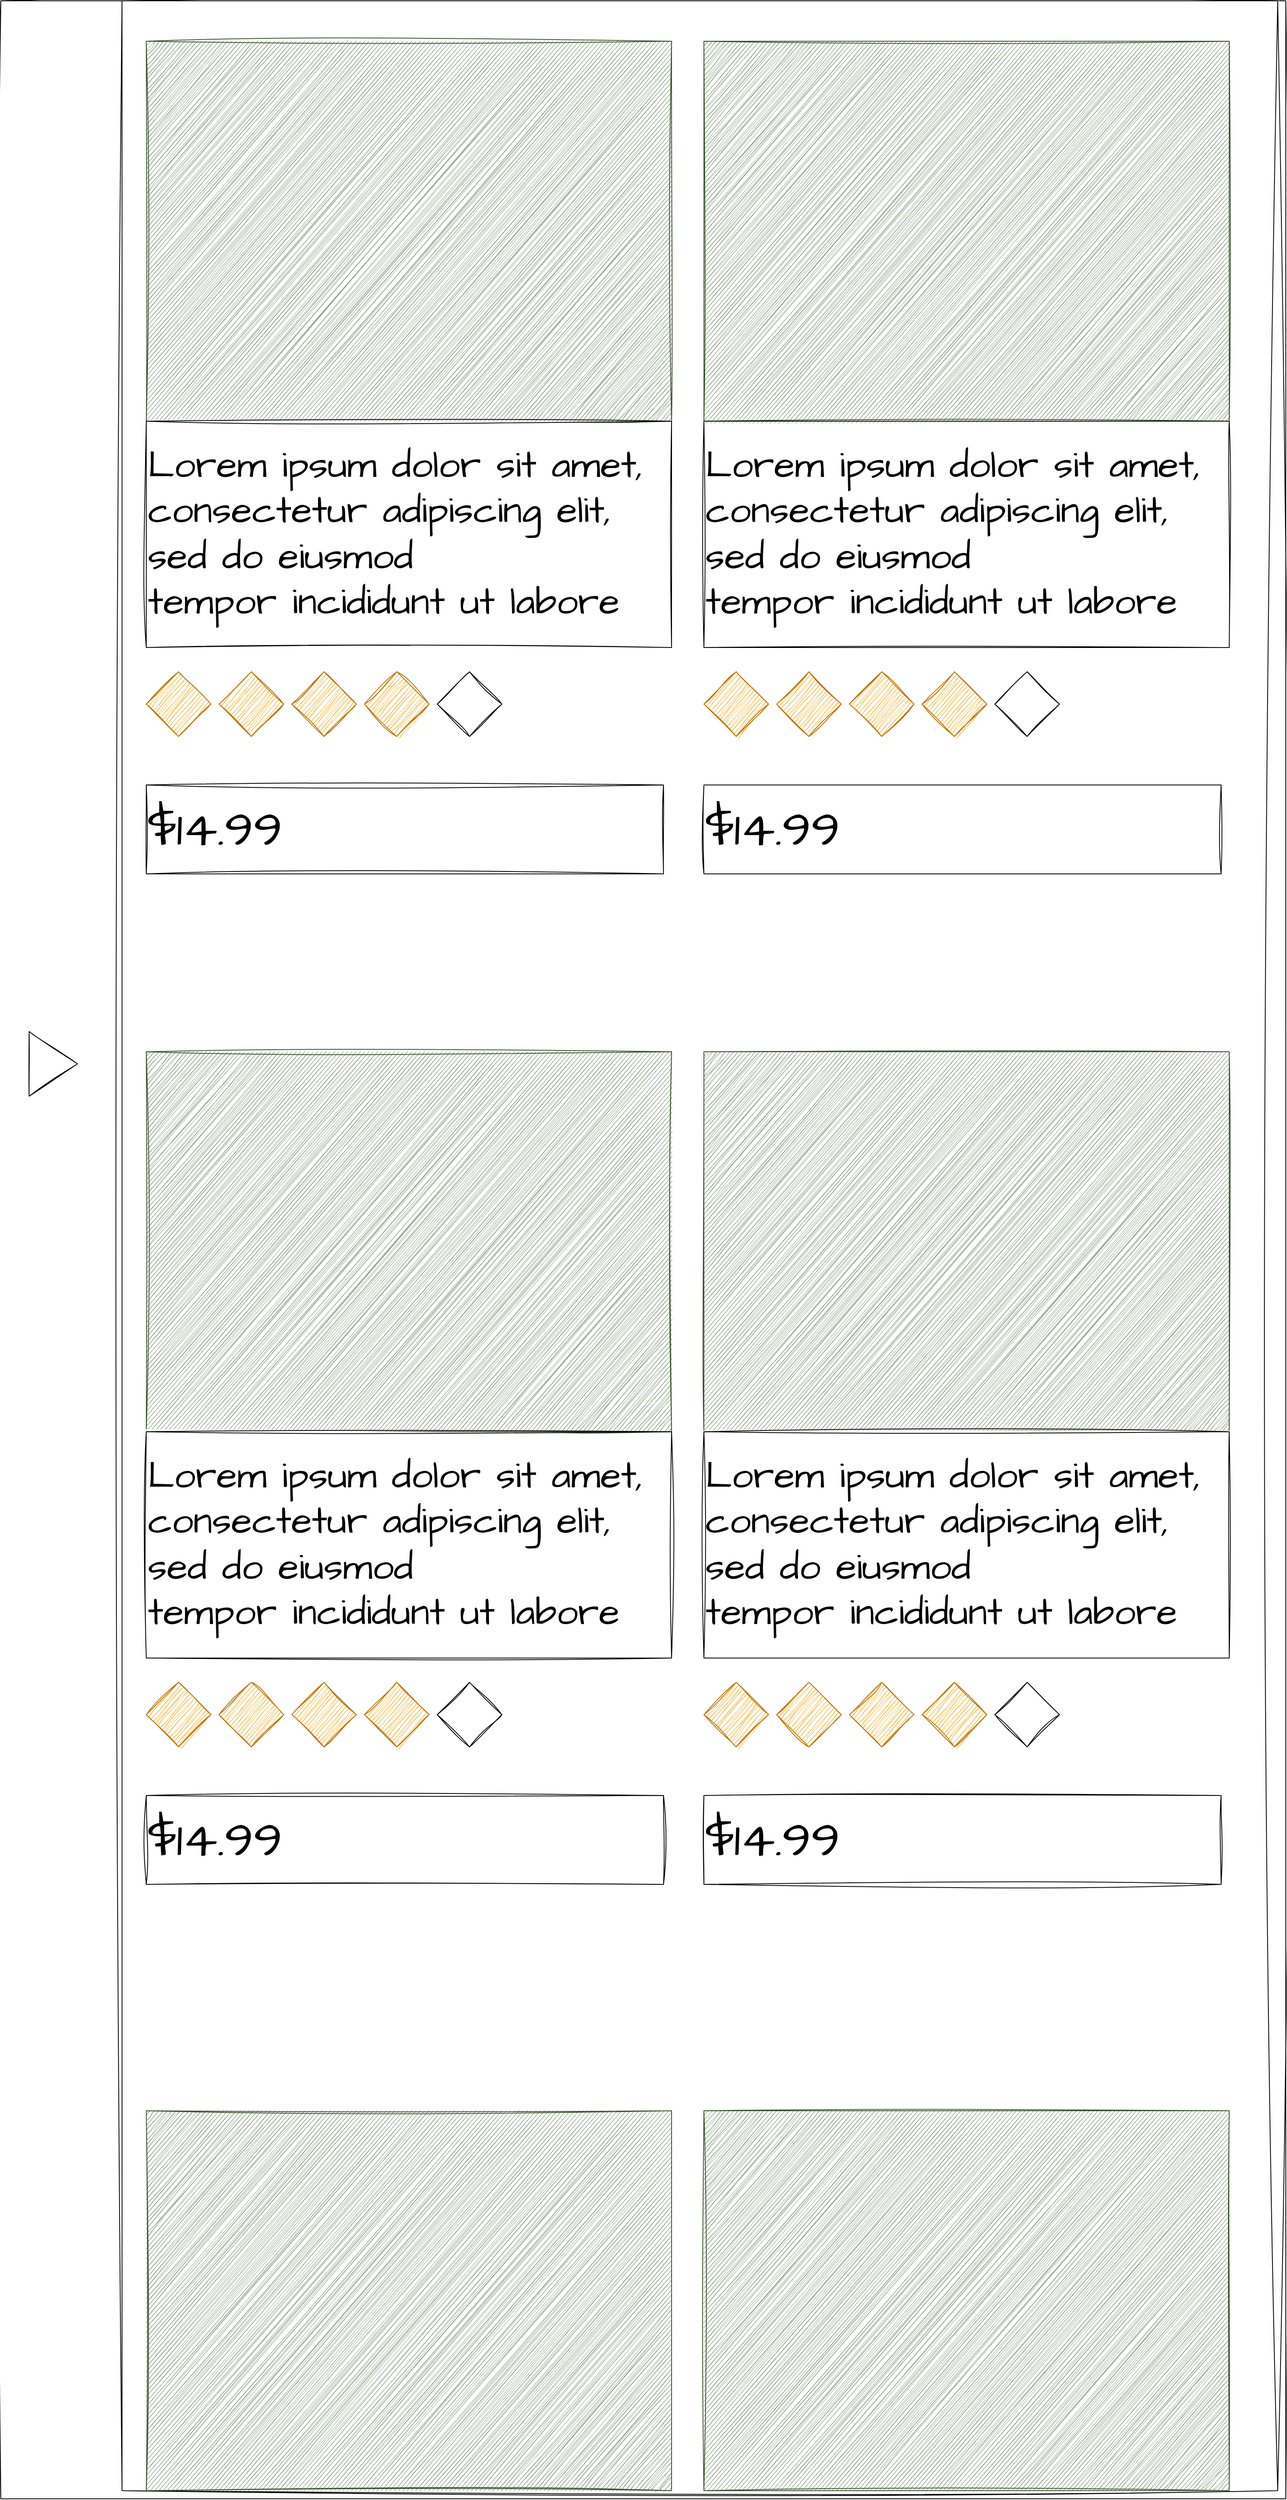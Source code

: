 <mxfile version="23.0.2" type="device">
  <diagram name="Page-1" id="ZBL9RMtgrQHNYbh2ApQ_">
    <mxGraphModel dx="4780" dy="2847" grid="1" gridSize="10" guides="1" tooltips="1" connect="1" arrows="1" fold="1" page="1" pageScale="1" pageWidth="850" pageHeight="1400" math="0" shadow="0">
      <root>
        <mxCell id="0" />
        <mxCell id="1" parent="0" />
        <mxCell id="xneqZ8ylWnATX5Zpt98E-1" value="" style="rounded=0;whiteSpace=wrap;html=1;sketch=1;hachureGap=4;jiggle=2;curveFitting=1;fontFamily=Architects Daughter;fontSource=https%3A%2F%2Ffonts.googleapis.com%2Fcss%3Ffamily%3DArchitects%2BDaughter;fontSize=20;" vertex="1" parent="1">
          <mxGeometry x="40" y="40" width="1590" height="3090" as="geometry" />
        </mxCell>
        <mxCell id="xneqZ8ylWnATX5Zpt98E-5" value="" style="rounded=0;whiteSpace=wrap;html=1;sketch=1;hachureGap=4;jiggle=2;curveFitting=1;fontFamily=Architects Daughter;fontSource=https%3A%2F%2Ffonts.googleapis.com%2Fcss%3Ffamily%3DArchitects%2BDaughter;fontSize=20;" vertex="1" parent="1">
          <mxGeometry x="190" y="40" width="1430" height="3080" as="geometry" />
        </mxCell>
        <mxCell id="xneqZ8ylWnATX5Zpt98E-4" value="" style="triangle;whiteSpace=wrap;html=1;sketch=1;hachureGap=4;jiggle=2;curveFitting=1;fontFamily=Architects Daughter;fontSource=https%3A%2F%2Ffonts.googleapis.com%2Fcss%3Ffamily%3DArchitects%2BDaughter;fontSize=20;" vertex="1" parent="1">
          <mxGeometry x="75" y="1315" width="60" height="80" as="geometry" />
        </mxCell>
        <mxCell id="xneqZ8ylWnATX5Zpt98E-6" value="" style="rounded=0;whiteSpace=wrap;html=1;sketch=1;hachureGap=4;jiggle=2;curveFitting=1;fontFamily=Architects Daughter;fontSource=https%3A%2F%2Ffonts.googleapis.com%2Fcss%3Ffamily%3DArchitects%2BDaughter;fontSize=20;fillColor=#6d8764;fontColor=#ffffff;strokeColor=#3A5431;" vertex="1" parent="1">
          <mxGeometry x="220" y="90" width="650" height="470" as="geometry" />
        </mxCell>
        <mxCell id="xneqZ8ylWnATX5Zpt98E-8" value="Lorem ipsum dolor sit amet, consectetur adipiscing elit, sed do eiusmod &lt;br style=&quot;font-size: 47px;&quot;&gt;tempor incididunt ut labore&amp;nbsp;" style="rounded=0;whiteSpace=wrap;html=1;sketch=1;hachureGap=4;jiggle=2;curveFitting=1;fontFamily=Architects Daughter;fontSource=https%3A%2F%2Ffonts.googleapis.com%2Fcss%3Ffamily%3DArchitects%2BDaughter;fontSize=47;align=left;" vertex="1" parent="1">
          <mxGeometry x="220" y="560" width="650" height="280" as="geometry" />
        </mxCell>
        <mxCell id="xneqZ8ylWnATX5Zpt98E-9" value="" style="rhombus;whiteSpace=wrap;html=1;sketch=1;hachureGap=4;jiggle=2;curveFitting=1;fontFamily=Architects Daughter;fontSource=https%3A%2F%2Ffonts.googleapis.com%2Fcss%3Ffamily%3DArchitects%2BDaughter;fontSize=20;fillColor=#f0a30a;fontColor=#000000;strokeColor=#BD7000;" vertex="1" parent="1">
          <mxGeometry x="220" y="870" width="80" height="80" as="geometry" />
        </mxCell>
        <mxCell id="xneqZ8ylWnATX5Zpt98E-10" value="" style="rhombus;whiteSpace=wrap;html=1;sketch=1;hachureGap=4;jiggle=2;curveFitting=1;fontFamily=Architects Daughter;fontSource=https%3A%2F%2Ffonts.googleapis.com%2Fcss%3Ffamily%3DArchitects%2BDaughter;fontSize=20;fillColor=#f0a30a;fontColor=#000000;strokeColor=#BD7000;" vertex="1" parent="1">
          <mxGeometry x="310" y="870" width="80" height="80" as="geometry" />
        </mxCell>
        <mxCell id="xneqZ8ylWnATX5Zpt98E-11" value="" style="rhombus;whiteSpace=wrap;html=1;sketch=1;hachureGap=4;jiggle=2;curveFitting=1;fontFamily=Architects Daughter;fontSource=https%3A%2F%2Ffonts.googleapis.com%2Fcss%3Ffamily%3DArchitects%2BDaughter;fontSize=20;fillColor=#f0a30a;fontColor=#000000;strokeColor=#BD7000;" vertex="1" parent="1">
          <mxGeometry x="400" y="870" width="80" height="80" as="geometry" />
        </mxCell>
        <mxCell id="xneqZ8ylWnATX5Zpt98E-12" value="" style="rhombus;whiteSpace=wrap;html=1;sketch=1;hachureGap=4;jiggle=2;curveFitting=1;fontFamily=Architects Daughter;fontSource=https%3A%2F%2Ffonts.googleapis.com%2Fcss%3Ffamily%3DArchitects%2BDaughter;fontSize=20;fillColor=#f0a30a;fontColor=#000000;strokeColor=#BD7000;" vertex="1" parent="1">
          <mxGeometry x="490" y="870" width="80" height="80" as="geometry" />
        </mxCell>
        <mxCell id="xneqZ8ylWnATX5Zpt98E-13" value="" style="rhombus;whiteSpace=wrap;html=1;sketch=1;hachureGap=4;jiggle=2;curveFitting=1;fontFamily=Architects Daughter;fontSource=https%3A%2F%2Ffonts.googleapis.com%2Fcss%3Ffamily%3DArchitects%2BDaughter;fontSize=20;" vertex="1" parent="1">
          <mxGeometry x="580" y="870" width="80" height="80" as="geometry" />
        </mxCell>
        <mxCell id="xneqZ8ylWnATX5Zpt98E-14" value="$14.99" style="rounded=0;whiteSpace=wrap;html=1;sketch=1;hachureGap=4;jiggle=2;curveFitting=1;fontFamily=Architects Daughter;fontSource=https%3A%2F%2Ffonts.googleapis.com%2Fcss%3Ffamily%3DArchitects%2BDaughter;fontSize=63;align=left;" vertex="1" parent="1">
          <mxGeometry x="220" y="1010" width="640" height="110" as="geometry" />
        </mxCell>
        <mxCell id="xneqZ8ylWnATX5Zpt98E-15" value="" style="rounded=0;whiteSpace=wrap;html=1;sketch=1;hachureGap=4;jiggle=2;curveFitting=1;fontFamily=Architects Daughter;fontSource=https%3A%2F%2Ffonts.googleapis.com%2Fcss%3Ffamily%3DArchitects%2BDaughter;fontSize=20;fillColor=#6d8764;fontColor=#ffffff;strokeColor=#3A5431;" vertex="1" parent="1">
          <mxGeometry x="910" y="90" width="650" height="470" as="geometry" />
        </mxCell>
        <mxCell id="xneqZ8ylWnATX5Zpt98E-16" value="Lorem ipsum dolor sit amet, consectetur adipiscing elit, sed do eiusmod &lt;br style=&quot;font-size: 47px;&quot;&gt;tempor incididunt ut labore&amp;nbsp;" style="rounded=0;whiteSpace=wrap;html=1;sketch=1;hachureGap=4;jiggle=2;curveFitting=1;fontFamily=Architects Daughter;fontSource=https%3A%2F%2Ffonts.googleapis.com%2Fcss%3Ffamily%3DArchitects%2BDaughter;fontSize=47;align=left;" vertex="1" parent="1">
          <mxGeometry x="910" y="560" width="650" height="280" as="geometry" />
        </mxCell>
        <mxCell id="xneqZ8ylWnATX5Zpt98E-17" value="" style="rhombus;whiteSpace=wrap;html=1;sketch=1;hachureGap=4;jiggle=2;curveFitting=1;fontFamily=Architects Daughter;fontSource=https%3A%2F%2Ffonts.googleapis.com%2Fcss%3Ffamily%3DArchitects%2BDaughter;fontSize=20;fillColor=#f0a30a;fontColor=#000000;strokeColor=#BD7000;" vertex="1" parent="1">
          <mxGeometry x="910" y="870" width="80" height="80" as="geometry" />
        </mxCell>
        <mxCell id="xneqZ8ylWnATX5Zpt98E-18" value="" style="rhombus;whiteSpace=wrap;html=1;sketch=1;hachureGap=4;jiggle=2;curveFitting=1;fontFamily=Architects Daughter;fontSource=https%3A%2F%2Ffonts.googleapis.com%2Fcss%3Ffamily%3DArchitects%2BDaughter;fontSize=20;fillColor=#f0a30a;fontColor=#000000;strokeColor=#BD7000;" vertex="1" parent="1">
          <mxGeometry x="1000" y="870" width="80" height="80" as="geometry" />
        </mxCell>
        <mxCell id="xneqZ8ylWnATX5Zpt98E-19" value="" style="rhombus;whiteSpace=wrap;html=1;sketch=1;hachureGap=4;jiggle=2;curveFitting=1;fontFamily=Architects Daughter;fontSource=https%3A%2F%2Ffonts.googleapis.com%2Fcss%3Ffamily%3DArchitects%2BDaughter;fontSize=20;fillColor=#f0a30a;fontColor=#000000;strokeColor=#BD7000;" vertex="1" parent="1">
          <mxGeometry x="1090" y="870" width="80" height="80" as="geometry" />
        </mxCell>
        <mxCell id="xneqZ8ylWnATX5Zpt98E-20" value="" style="rhombus;whiteSpace=wrap;html=1;sketch=1;hachureGap=4;jiggle=2;curveFitting=1;fontFamily=Architects Daughter;fontSource=https%3A%2F%2Ffonts.googleapis.com%2Fcss%3Ffamily%3DArchitects%2BDaughter;fontSize=20;fillColor=#f0a30a;fontColor=#000000;strokeColor=#BD7000;" vertex="1" parent="1">
          <mxGeometry x="1180" y="870" width="80" height="80" as="geometry" />
        </mxCell>
        <mxCell id="xneqZ8ylWnATX5Zpt98E-21" value="" style="rhombus;whiteSpace=wrap;html=1;sketch=1;hachureGap=4;jiggle=2;curveFitting=1;fontFamily=Architects Daughter;fontSource=https%3A%2F%2Ffonts.googleapis.com%2Fcss%3Ffamily%3DArchitects%2BDaughter;fontSize=20;" vertex="1" parent="1">
          <mxGeometry x="1270" y="870" width="80" height="80" as="geometry" />
        </mxCell>
        <mxCell id="xneqZ8ylWnATX5Zpt98E-22" value="$14.99" style="rounded=0;whiteSpace=wrap;html=1;sketch=1;hachureGap=4;jiggle=2;curveFitting=1;fontFamily=Architects Daughter;fontSource=https%3A%2F%2Ffonts.googleapis.com%2Fcss%3Ffamily%3DArchitects%2BDaughter;fontSize=63;align=left;" vertex="1" parent="1">
          <mxGeometry x="910" y="1010" width="640" height="110" as="geometry" />
        </mxCell>
        <mxCell id="xneqZ8ylWnATX5Zpt98E-23" value="" style="rounded=0;whiteSpace=wrap;html=1;sketch=1;hachureGap=4;jiggle=2;curveFitting=1;fontFamily=Architects Daughter;fontSource=https%3A%2F%2Ffonts.googleapis.com%2Fcss%3Ffamily%3DArchitects%2BDaughter;fontSize=20;fillColor=#6d8764;fontColor=#ffffff;strokeColor=#3A5431;" vertex="1" parent="1">
          <mxGeometry x="220" y="1340" width="650" height="470" as="geometry" />
        </mxCell>
        <mxCell id="xneqZ8ylWnATX5Zpt98E-24" value="Lorem ipsum dolor sit amet, consectetur adipiscing elit, sed do eiusmod &lt;br style=&quot;font-size: 47px;&quot;&gt;tempor incididunt ut labore&amp;nbsp;" style="rounded=0;whiteSpace=wrap;html=1;sketch=1;hachureGap=4;jiggle=2;curveFitting=1;fontFamily=Architects Daughter;fontSource=https%3A%2F%2Ffonts.googleapis.com%2Fcss%3Ffamily%3DArchitects%2BDaughter;fontSize=47;align=left;" vertex="1" parent="1">
          <mxGeometry x="220" y="1810" width="650" height="280" as="geometry" />
        </mxCell>
        <mxCell id="xneqZ8ylWnATX5Zpt98E-25" value="" style="rhombus;whiteSpace=wrap;html=1;sketch=1;hachureGap=4;jiggle=2;curveFitting=1;fontFamily=Architects Daughter;fontSource=https%3A%2F%2Ffonts.googleapis.com%2Fcss%3Ffamily%3DArchitects%2BDaughter;fontSize=20;fillColor=#f0a30a;fontColor=#000000;strokeColor=#BD7000;" vertex="1" parent="1">
          <mxGeometry x="220" y="2120" width="80" height="80" as="geometry" />
        </mxCell>
        <mxCell id="xneqZ8ylWnATX5Zpt98E-26" value="" style="rhombus;whiteSpace=wrap;html=1;sketch=1;hachureGap=4;jiggle=2;curveFitting=1;fontFamily=Architects Daughter;fontSource=https%3A%2F%2Ffonts.googleapis.com%2Fcss%3Ffamily%3DArchitects%2BDaughter;fontSize=20;fillColor=#f0a30a;fontColor=#000000;strokeColor=#BD7000;" vertex="1" parent="1">
          <mxGeometry x="310" y="2120" width="80" height="80" as="geometry" />
        </mxCell>
        <mxCell id="xneqZ8ylWnATX5Zpt98E-27" value="" style="rhombus;whiteSpace=wrap;html=1;sketch=1;hachureGap=4;jiggle=2;curveFitting=1;fontFamily=Architects Daughter;fontSource=https%3A%2F%2Ffonts.googleapis.com%2Fcss%3Ffamily%3DArchitects%2BDaughter;fontSize=20;fillColor=#f0a30a;fontColor=#000000;strokeColor=#BD7000;" vertex="1" parent="1">
          <mxGeometry x="400" y="2120" width="80" height="80" as="geometry" />
        </mxCell>
        <mxCell id="xneqZ8ylWnATX5Zpt98E-28" value="" style="rhombus;whiteSpace=wrap;html=1;sketch=1;hachureGap=4;jiggle=2;curveFitting=1;fontFamily=Architects Daughter;fontSource=https%3A%2F%2Ffonts.googleapis.com%2Fcss%3Ffamily%3DArchitects%2BDaughter;fontSize=20;fillColor=#f0a30a;fontColor=#000000;strokeColor=#BD7000;" vertex="1" parent="1">
          <mxGeometry x="490" y="2120" width="80" height="80" as="geometry" />
        </mxCell>
        <mxCell id="xneqZ8ylWnATX5Zpt98E-29" value="" style="rhombus;whiteSpace=wrap;html=1;sketch=1;hachureGap=4;jiggle=2;curveFitting=1;fontFamily=Architects Daughter;fontSource=https%3A%2F%2Ffonts.googleapis.com%2Fcss%3Ffamily%3DArchitects%2BDaughter;fontSize=20;" vertex="1" parent="1">
          <mxGeometry x="580" y="2120" width="80" height="80" as="geometry" />
        </mxCell>
        <mxCell id="xneqZ8ylWnATX5Zpt98E-30" value="$14.99" style="rounded=0;whiteSpace=wrap;html=1;sketch=1;hachureGap=4;jiggle=2;curveFitting=1;fontFamily=Architects Daughter;fontSource=https%3A%2F%2Ffonts.googleapis.com%2Fcss%3Ffamily%3DArchitects%2BDaughter;fontSize=63;align=left;" vertex="1" parent="1">
          <mxGeometry x="220" y="2260" width="640" height="110" as="geometry" />
        </mxCell>
        <mxCell id="xneqZ8ylWnATX5Zpt98E-31" value="" style="rounded=0;whiteSpace=wrap;html=1;sketch=1;hachureGap=4;jiggle=2;curveFitting=1;fontFamily=Architects Daughter;fontSource=https%3A%2F%2Ffonts.googleapis.com%2Fcss%3Ffamily%3DArchitects%2BDaughter;fontSize=20;fillColor=#6d8764;fontColor=#ffffff;strokeColor=#3A5431;" vertex="1" parent="1">
          <mxGeometry x="910" y="1340" width="650" height="470" as="geometry" />
        </mxCell>
        <mxCell id="xneqZ8ylWnATX5Zpt98E-32" value="Lorem ipsum dolor sit amet, consectetur adipiscing elit, sed do eiusmod &lt;br style=&quot;font-size: 47px;&quot;&gt;tempor incididunt ut labore&amp;nbsp;" style="rounded=0;whiteSpace=wrap;html=1;sketch=1;hachureGap=4;jiggle=2;curveFitting=1;fontFamily=Architects Daughter;fontSource=https%3A%2F%2Ffonts.googleapis.com%2Fcss%3Ffamily%3DArchitects%2BDaughter;fontSize=47;align=left;" vertex="1" parent="1">
          <mxGeometry x="910" y="1810" width="650" height="280" as="geometry" />
        </mxCell>
        <mxCell id="xneqZ8ylWnATX5Zpt98E-33" value="" style="rhombus;whiteSpace=wrap;html=1;sketch=1;hachureGap=4;jiggle=2;curveFitting=1;fontFamily=Architects Daughter;fontSource=https%3A%2F%2Ffonts.googleapis.com%2Fcss%3Ffamily%3DArchitects%2BDaughter;fontSize=20;fillColor=#f0a30a;fontColor=#000000;strokeColor=#BD7000;" vertex="1" parent="1">
          <mxGeometry x="910" y="2120" width="80" height="80" as="geometry" />
        </mxCell>
        <mxCell id="xneqZ8ylWnATX5Zpt98E-34" value="" style="rhombus;whiteSpace=wrap;html=1;sketch=1;hachureGap=4;jiggle=2;curveFitting=1;fontFamily=Architects Daughter;fontSource=https%3A%2F%2Ffonts.googleapis.com%2Fcss%3Ffamily%3DArchitects%2BDaughter;fontSize=20;fillColor=#f0a30a;fontColor=#000000;strokeColor=#BD7000;" vertex="1" parent="1">
          <mxGeometry x="1000" y="2120" width="80" height="80" as="geometry" />
        </mxCell>
        <mxCell id="xneqZ8ylWnATX5Zpt98E-35" value="" style="rhombus;whiteSpace=wrap;html=1;sketch=1;hachureGap=4;jiggle=2;curveFitting=1;fontFamily=Architects Daughter;fontSource=https%3A%2F%2Ffonts.googleapis.com%2Fcss%3Ffamily%3DArchitects%2BDaughter;fontSize=20;fillColor=#f0a30a;fontColor=#000000;strokeColor=#BD7000;" vertex="1" parent="1">
          <mxGeometry x="1090" y="2120" width="80" height="80" as="geometry" />
        </mxCell>
        <mxCell id="xneqZ8ylWnATX5Zpt98E-36" value="" style="rhombus;whiteSpace=wrap;html=1;sketch=1;hachureGap=4;jiggle=2;curveFitting=1;fontFamily=Architects Daughter;fontSource=https%3A%2F%2Ffonts.googleapis.com%2Fcss%3Ffamily%3DArchitects%2BDaughter;fontSize=20;fillColor=#f0a30a;fontColor=#000000;strokeColor=#BD7000;" vertex="1" parent="1">
          <mxGeometry x="1180" y="2120" width="80" height="80" as="geometry" />
        </mxCell>
        <mxCell id="xneqZ8ylWnATX5Zpt98E-37" value="" style="rhombus;whiteSpace=wrap;html=1;sketch=1;hachureGap=4;jiggle=2;curveFitting=1;fontFamily=Architects Daughter;fontSource=https%3A%2F%2Ffonts.googleapis.com%2Fcss%3Ffamily%3DArchitects%2BDaughter;fontSize=20;" vertex="1" parent="1">
          <mxGeometry x="1270" y="2120" width="80" height="80" as="geometry" />
        </mxCell>
        <mxCell id="xneqZ8ylWnATX5Zpt98E-38" value="$14.99" style="rounded=0;whiteSpace=wrap;html=1;sketch=1;hachureGap=4;jiggle=2;curveFitting=1;fontFamily=Architects Daughter;fontSource=https%3A%2F%2Ffonts.googleapis.com%2Fcss%3Ffamily%3DArchitects%2BDaughter;fontSize=63;align=left;" vertex="1" parent="1">
          <mxGeometry x="910" y="2260" width="640" height="110" as="geometry" />
        </mxCell>
        <mxCell id="xneqZ8ylWnATX5Zpt98E-39" value="" style="rounded=0;whiteSpace=wrap;html=1;sketch=1;hachureGap=4;jiggle=2;curveFitting=1;fontFamily=Architects Daughter;fontSource=https%3A%2F%2Ffonts.googleapis.com%2Fcss%3Ffamily%3DArchitects%2BDaughter;fontSize=20;fillColor=#6d8764;fontColor=#ffffff;strokeColor=#3A5431;" vertex="1" parent="1">
          <mxGeometry x="220" y="2650" width="650" height="470" as="geometry" />
        </mxCell>
        <mxCell id="xneqZ8ylWnATX5Zpt98E-40" value="" style="rounded=0;whiteSpace=wrap;html=1;sketch=1;hachureGap=4;jiggle=2;curveFitting=1;fontFamily=Architects Daughter;fontSource=https%3A%2F%2Ffonts.googleapis.com%2Fcss%3Ffamily%3DArchitects%2BDaughter;fontSize=20;fillColor=#6d8764;fontColor=#ffffff;strokeColor=#3A5431;" vertex="1" parent="1">
          <mxGeometry x="910" y="2650" width="650" height="470" as="geometry" />
        </mxCell>
      </root>
    </mxGraphModel>
  </diagram>
</mxfile>
